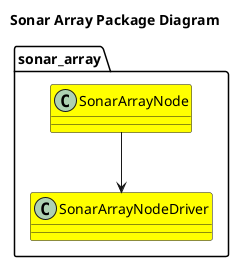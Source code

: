 @startuml
title Sonar Array Package Diagram

package sonar_array {
    class SonarArrayNode #Yellow
    class SonarArrayNodeDriver #Yellow
    SonarArrayNode --> SonarArrayNodeDriver
}

@enduml